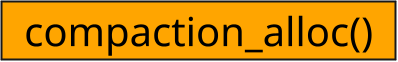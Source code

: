@startuml
scale 1/5

skinparam Component {
    Style rectangle
    FontSize 200
    BorderThickness 10
    BackgroundColor Orange
}

[  compaction_alloc()  ]
@enduml
